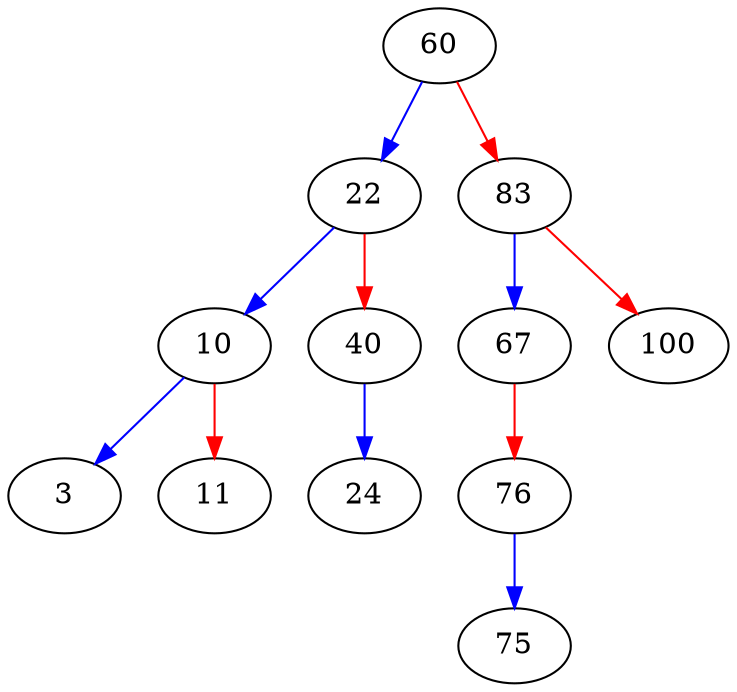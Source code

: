 digraph my_tree {
60 -> 22 [color=blue];
60 -> 83 [color=red];
22 -> 10 [color=blue];
22 -> 40 [color=red];
10 -> 3 [color=blue];
10 -> 11 [color=red];
40 -> 24 [color=blue];
83 -> 67 [color=blue];
83 -> 100 [color=red];
67 -> 76 [color=red];
76 -> 75 [color=blue];
}
